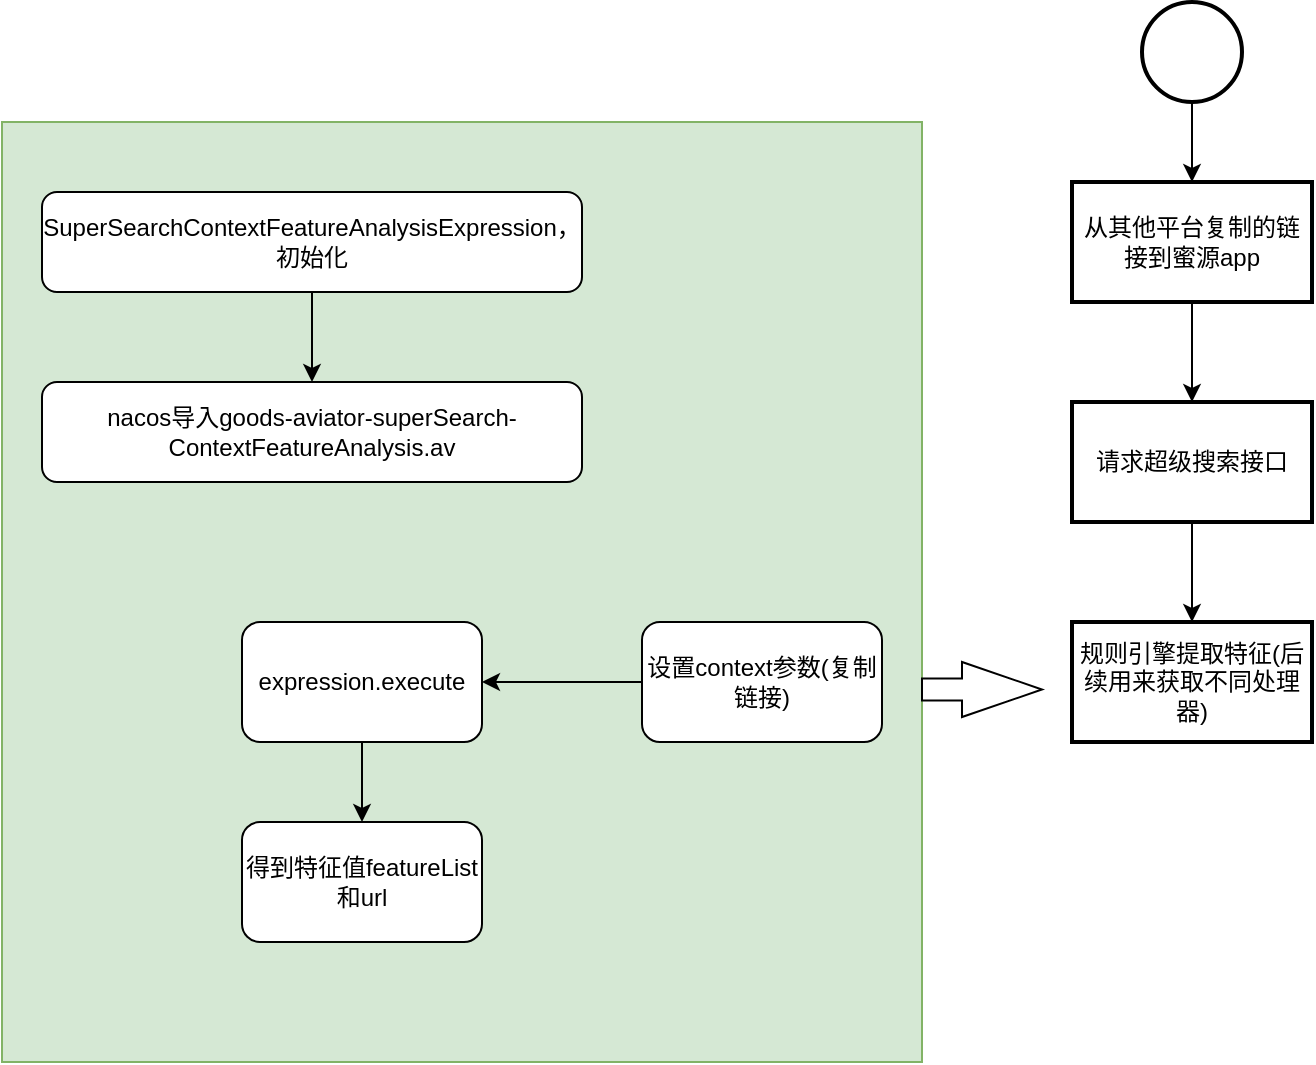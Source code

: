 <mxfile version="24.0.3" type="github">
  <diagram name="第 1 页" id="Bj6_he6a6NiB_tpM2p7G">
    <mxGraphModel dx="1853" dy="663" grid="1" gridSize="10" guides="1" tooltips="1" connect="1" arrows="1" fold="1" page="1" pageScale="1" pageWidth="827" pageHeight="1169" math="0" shadow="0">
      <root>
        <mxCell id="0" />
        <mxCell id="1" parent="0" />
        <mxCell id="ZR2oZnLHFTLPa50n_OUC-3" value="" style="edgeStyle=orthogonalEdgeStyle;rounded=0;orthogonalLoop=1;jettySize=auto;html=1;" edge="1" parent="1" source="ZR2oZnLHFTLPa50n_OUC-1" target="ZR2oZnLHFTLPa50n_OUC-2">
          <mxGeometry relative="1" as="geometry" />
        </mxCell>
        <mxCell id="ZR2oZnLHFTLPa50n_OUC-1" value="" style="strokeWidth=2;html=1;shape=mxgraph.flowchart.start_2;whiteSpace=wrap;" vertex="1" parent="1">
          <mxGeometry x="340" y="20" width="50" height="50" as="geometry" />
        </mxCell>
        <mxCell id="ZR2oZnLHFTLPa50n_OUC-5" value="" style="edgeStyle=orthogonalEdgeStyle;rounded=0;orthogonalLoop=1;jettySize=auto;html=1;" edge="1" parent="1" source="ZR2oZnLHFTLPa50n_OUC-2" target="ZR2oZnLHFTLPa50n_OUC-4">
          <mxGeometry relative="1" as="geometry" />
        </mxCell>
        <mxCell id="ZR2oZnLHFTLPa50n_OUC-2" value="从其他平台复制的链接到蜜源app" style="whiteSpace=wrap;html=1;strokeWidth=2;" vertex="1" parent="1">
          <mxGeometry x="305" y="110" width="120" height="60" as="geometry" />
        </mxCell>
        <mxCell id="ZR2oZnLHFTLPa50n_OUC-8" value="" style="edgeStyle=orthogonalEdgeStyle;rounded=0;orthogonalLoop=1;jettySize=auto;html=1;" edge="1" parent="1" source="ZR2oZnLHFTLPa50n_OUC-4" target="ZR2oZnLHFTLPa50n_OUC-7">
          <mxGeometry relative="1" as="geometry" />
        </mxCell>
        <mxCell id="ZR2oZnLHFTLPa50n_OUC-4" value="请求超级搜索接口" style="whiteSpace=wrap;html=1;strokeWidth=2;" vertex="1" parent="1">
          <mxGeometry x="305" y="220" width="120" height="60" as="geometry" />
        </mxCell>
        <mxCell id="ZR2oZnLHFTLPa50n_OUC-7" value="规则引擎提取特征(后续用来获取不同处理器)" style="whiteSpace=wrap;html=1;strokeWidth=2;" vertex="1" parent="1">
          <mxGeometry x="305" y="330" width="120" height="60" as="geometry" />
        </mxCell>
        <mxCell id="ZR2oZnLHFTLPa50n_OUC-9" value="" style="rounded=0;whiteSpace=wrap;html=1;fillColor=#d5e8d4;strokeColor=#82b366;" vertex="1" parent="1">
          <mxGeometry x="-230" y="80" width="460" height="470" as="geometry" />
        </mxCell>
        <mxCell id="ZR2oZnLHFTLPa50n_OUC-13" value="" style="edgeStyle=orthogonalEdgeStyle;rounded=0;orthogonalLoop=1;jettySize=auto;html=1;" edge="1" parent="1" source="ZR2oZnLHFTLPa50n_OUC-11" target="ZR2oZnLHFTLPa50n_OUC-12">
          <mxGeometry relative="1" as="geometry" />
        </mxCell>
        <mxCell id="ZR2oZnLHFTLPa50n_OUC-11" value="SuperSearchContextFeatureAnalysisExpression，初始化" style="rounded=1;whiteSpace=wrap;html=1;" vertex="1" parent="1">
          <mxGeometry x="-210" y="115" width="270" height="50" as="geometry" />
        </mxCell>
        <mxCell id="ZR2oZnLHFTLPa50n_OUC-12" value="nacos导入goods-aviator-superSearch-ContextFeatureAnalysis.av" style="rounded=1;whiteSpace=wrap;html=1;" vertex="1" parent="1">
          <mxGeometry x="-210" y="210" width="270" height="50" as="geometry" />
        </mxCell>
        <mxCell id="ZR2oZnLHFTLPa50n_OUC-17" value="" style="edgeStyle=orthogonalEdgeStyle;rounded=0;orthogonalLoop=1;jettySize=auto;html=1;" edge="1" parent="1" source="ZR2oZnLHFTLPa50n_OUC-14" target="ZR2oZnLHFTLPa50n_OUC-16">
          <mxGeometry relative="1" as="geometry" />
        </mxCell>
        <mxCell id="ZR2oZnLHFTLPa50n_OUC-14" value="设置context参数(复制链接)" style="rounded=1;whiteSpace=wrap;html=1;" vertex="1" parent="1">
          <mxGeometry x="90" y="330" width="120" height="60" as="geometry" />
        </mxCell>
        <mxCell id="ZR2oZnLHFTLPa50n_OUC-15" value="" style="html=1;shadow=0;dashed=0;align=center;verticalAlign=middle;shape=mxgraph.arrows2.arrow;dy=0.6;dx=40;notch=0;" vertex="1" parent="1">
          <mxGeometry x="230" y="350" width="60" height="27.5" as="geometry" />
        </mxCell>
        <mxCell id="ZR2oZnLHFTLPa50n_OUC-19" value="" style="edgeStyle=orthogonalEdgeStyle;rounded=0;orthogonalLoop=1;jettySize=auto;html=1;" edge="1" parent="1" source="ZR2oZnLHFTLPa50n_OUC-16" target="ZR2oZnLHFTLPa50n_OUC-18">
          <mxGeometry relative="1" as="geometry" />
        </mxCell>
        <mxCell id="ZR2oZnLHFTLPa50n_OUC-16" value="expression.execute" style="whiteSpace=wrap;html=1;rounded=1;" vertex="1" parent="1">
          <mxGeometry x="-110" y="330" width="120" height="60" as="geometry" />
        </mxCell>
        <mxCell id="ZR2oZnLHFTLPa50n_OUC-18" value="得到特征值featureList和url" style="whiteSpace=wrap;html=1;rounded=1;" vertex="1" parent="1">
          <mxGeometry x="-110" y="430" width="120" height="60" as="geometry" />
        </mxCell>
      </root>
    </mxGraphModel>
  </diagram>
</mxfile>

